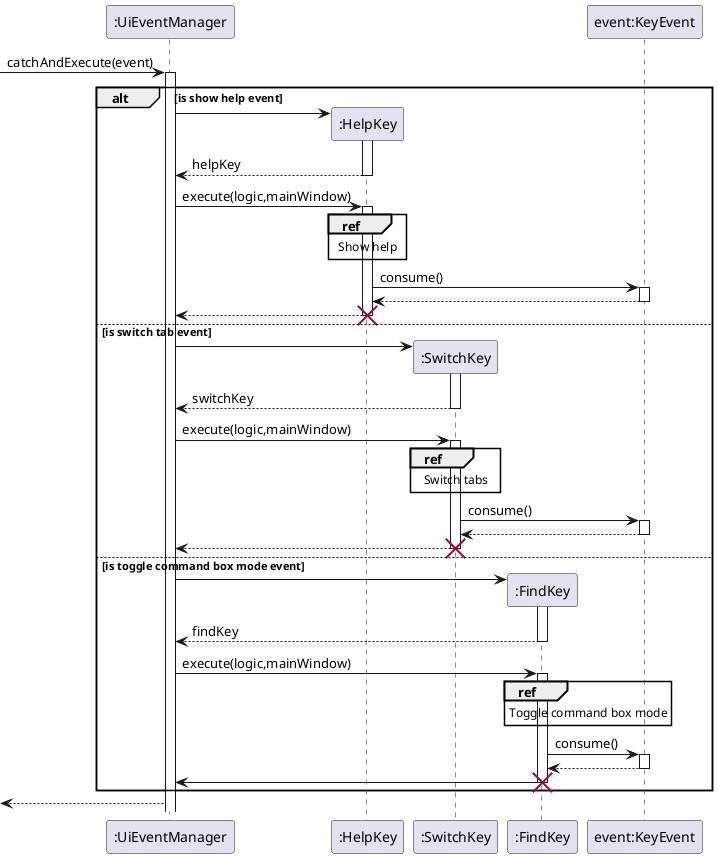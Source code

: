 @startuml
participant ":UiEventManager" as UiEventManager
participant ":HelpKey" as HelpKey
participant ":SwitchKey" as SwitchKey
participant ":FindKey" as FindKey
participant "event:KeyEvent" as Event

[-> UiEventManager : catchAndExecute(event)
activate UiEventManager
alt is show help event
    create HelpKey
    UiEventManager -> HelpKey
    activate HelpKey
    HelpKey --> UiEventManager: helpKey
    deactivate HelpKey

    UiEventManager -> HelpKey : execute(logic,mainWindow)
    activate HelpKey
    ref over HelpKey : Show help
    HelpKey -> Event : consume()
    activate Event
    Event --> HelpKey
    deactivate Event
    HelpKey --> UiEventManager
    deactivate HelpKey
    destroy HelpKey
else is switch tab event
    create SwitchKey
    UiEventManager -> SwitchKey
    activate SwitchKey
    SwitchKey --> UiEventManager: switchKey
    deactivate SwitchKey

    UiEventManager -> SwitchKey : execute(logic,mainWindow)
    activate SwitchKey
    ref over SwitchKey: Switch tabs
    SwitchKey -> Event : consume()
    activate Event
    Event --> SwitchKey
    deactivate Event
    SwitchKey --> UiEventManager
    deactivate SwitchKey
    destroy SwitchKey
else is toggle command box mode event
    create FindKey
    UiEventManager -> FindKey
    activate FindKey
    FindKey --> UiEventManager: findKey
    deactivate FindKey

    UiEventManager -> FindKey : execute(logic,mainWindow)
    activate FindKey
    ref over FindKey : Toggle command box mode
    FindKey -> Event : consume()
    activate Event
    Event --> FindKey
    deactivate Event
    FindKey -> UiEventManager
    deactivate FindKey
    destroy FindKey
end
UiEventManager -->[
@enduml
